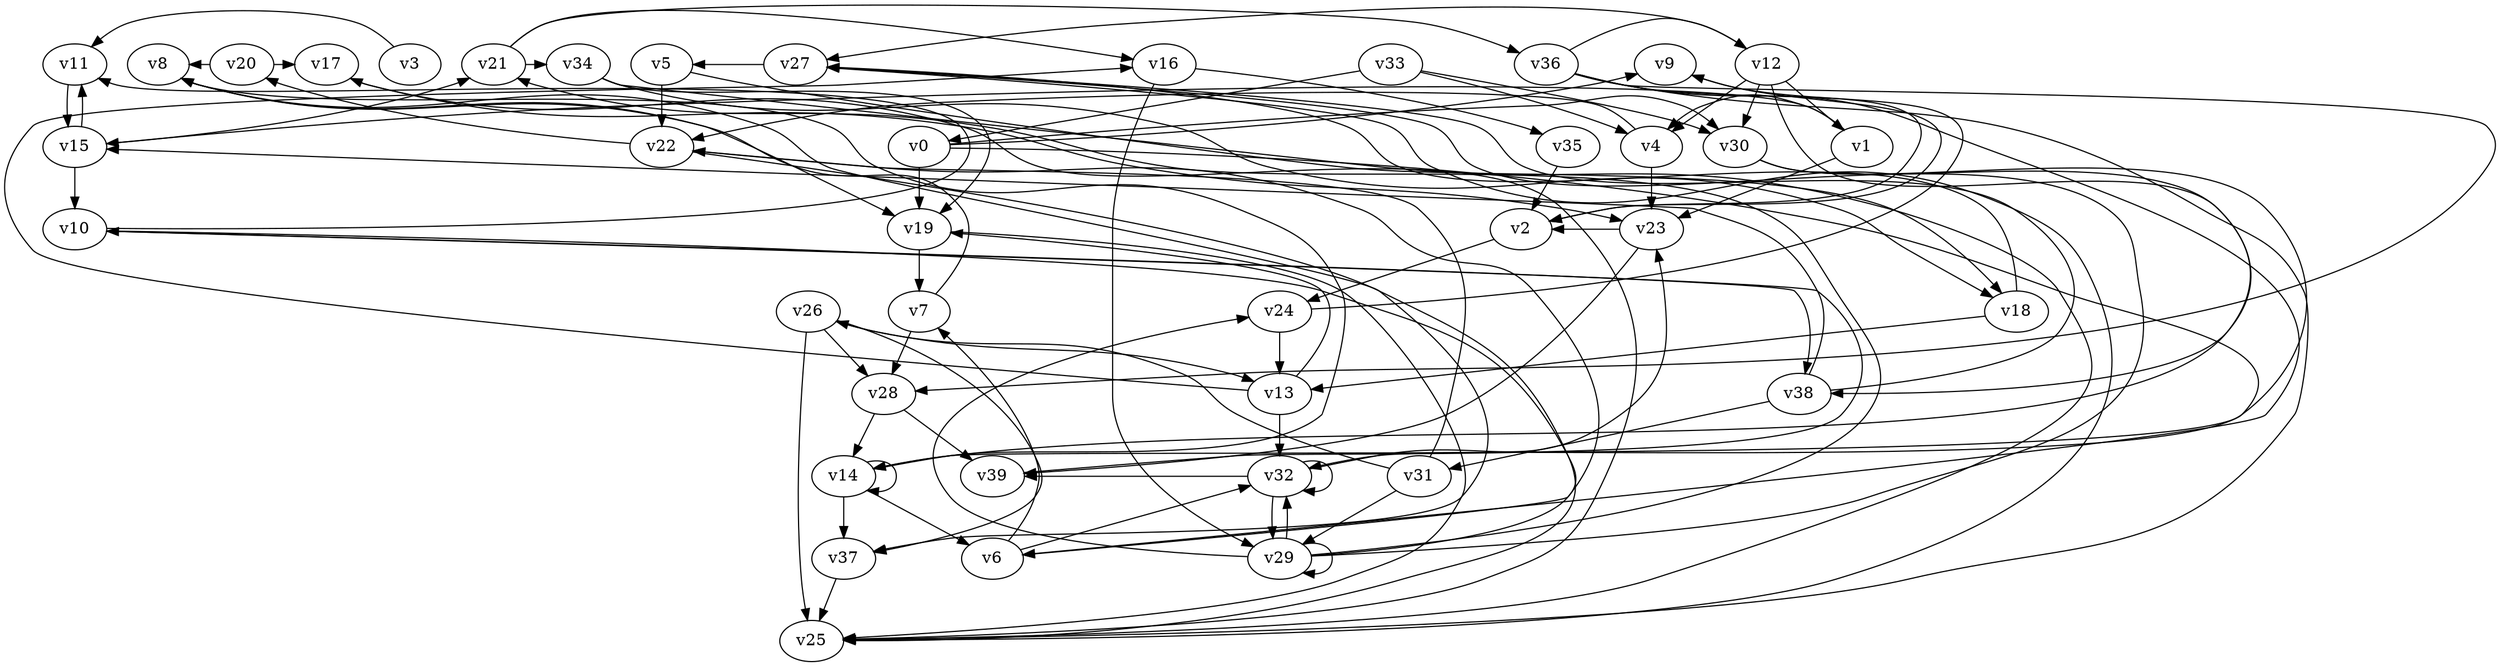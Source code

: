 // Benchmark game 48 - 40 vertices
digraph G {
    v0 [name="v0", player=1, target=1];
    v1 [name="v1", player=1];
    v2 [name="v2", player=0, target=1];
    v3 [name="v3", player=0];
    v4 [name="v4", player=0];
    v5 [name="v5", player=0];
    v6 [name="v6", player=0];
    v7 [name="v7", player=0];
    v8 [name="v8", player=1];
    v9 [name="v9", player=1];
    v10 [name="v10", player=1];
    v11 [name="v11", player=1];
    v12 [name="v12", player=0];
    v13 [name="v13", player=0];
    v14 [name="v14", player=1, target=1];
    v15 [name="v15", player=1];
    v16 [name="v16", player=1];
    v17 [name="v17", player=1];
    v18 [name="v18", player=1];
    v19 [name="v19", player=0];
    v20 [name="v20", player=0];
    v21 [name="v21", player=0];
    v22 [name="v22", player=0];
    v23 [name="v23", player=0];
    v24 [name="v24", player=1];
    v25 [name="v25", player=1];
    v26 [name="v26", player=0];
    v27 [name="v27", player=0];
    v28 [name="v28", player=0];
    v29 [name="v29", player=0];
    v30 [name="v30", player=1];
    v31 [name="v31", player=0, target=1];
    v32 [name="v32", player=1];
    v33 [name="v33", player=1];
    v34 [name="v34", player=1];
    v35 [name="v35", player=1];
    v36 [name="v36", player=1];
    v37 [name="v37", player=1];
    v38 [name="v38", player=1];
    v39 [name="v39", player=0];

    v0 -> v14 [constraint="time == 6"];
    v1 -> v15 [constraint="time == 10"];
    v2 -> v24;
    v3 -> v11 [constraint="time >= 1"];
    v4 -> v23;
    v5 -> v22;
    v6 -> v7;
    v7 -> v28;
    v8 -> v37 [constraint="time <= 16"];
    v9 -> v2 [constraint="(time % 3 == 0) || (time % 3 == 1)"];
    v10 -> v11 [constraint="time == 17"];
    v11 -> v15;
    v12 -> v1;
    v13 -> v16 [constraint="time <= 5"];
    v14 -> v8 [constraint="time == 3"];
    v15 -> v21 [constraint="time <= 14"];
    v16 -> v29;
    v17 -> v23 [constraint="time % 6 == 4"];
    v18 -> v27 [constraint="time <= 7"];
    v19 -> v7;
    v20 -> v8 [constraint="time >= 4"];
    v21 -> v34 [constraint="time == 11"];
    v22 -> v20 [constraint="time % 3 == 0"];
    v23 -> v39 [constraint="time % 6 == 2"];
    v24 -> v9 [constraint="time == 1"];
    v25 -> v17 [constraint="time <= 21"];
    v26 -> v37 [constraint="time <= 11"];
    v27 -> v5 [constraint="time >= 13"];
    v28 -> v39;
    v29 -> v32 [constraint="time == 20"];
    v30 -> v32 [constraint="time == 16"];
    v31 -> v29;
    v32 -> v23 [constraint="time % 5 == 3"];
    v33 -> v30;
    v34 -> v25 [constraint="time % 6 == 5"];
    v35 -> v2;
    v36 -> v12 [constraint="time == 7"];
    v37 -> v25;
    v38 -> v27 [constraint="time <= 23"];
    v39 -> v10 [constraint="time <= 16"];
    v16 -> v35;
    v5 -> v18 [constraint="time == 11"];
    v14 -> v37;
    v32 -> v39 [constraint="time == 14"];
    v29 -> v27 [constraint="time == 15"];
    v20 -> v17 [constraint="time == 5"];
    v28 -> v14;
    v4 -> v22 [constraint="time <= 14"];
    v32 -> v32 [constraint="time % 2 == 1"];
    v14 -> v6;
    v23 -> v2 [constraint="time % 4 == 1"];
    v21 -> v16 [constraint="time == 8"];
    v12 -> v38 [constraint="(time >= 9) && (time <= 19)"];
    v0 -> v19;
    v22 -> v25 [constraint="time <= 23"];
    v0 -> v30 [constraint="time % 3 == 1"];
    v14 -> v14 [constraint="time >= 4"];
    v30 -> v14 [constraint="time % 6 == 3"];
    v29 -> v21 [constraint="time >= 6"];
    v12 -> v27 [constraint="time >= 12"];
    v26 -> v13 [constraint="time == 17"];
    v1 -> v23;
    v8 -> v19 [constraint="time <= 5"];
    v31 -> v22 [constraint="time == 13"];
    v27 -> v25 [constraint="time >= 12"];
    v34 -> v19 [constraint="time == 0"];
    v36 -> v2 [constraint="time <= 9"];
    v21 -> v36 [constraint="time % 6 == 4"];
    v36 -> v25 [constraint="(time % 3 == 0) || (time % 5 == 1)"];
    v12 -> v30;
    v36 -> v28 [constraint="time % 4 == 0"];
    v10 -> v6 [constraint="time % 3 == 0"];
    v38 -> v31;
    v12 -> v4 [constraint="time <= 17"];
    v18 -> v13;
    v33 -> v4 [constraint="time == 11"];
    v33 -> v0;
    v26 -> v25;
    v7 -> v8 [constraint="time % 5 == 0"];
    v24 -> v13;
    v13 -> v19 [constraint="time == 15"];
    v10 -> v38 [constraint="time % 4 == 1"];
    v32 -> v29;
    v0 -> v9 [constraint="time == 12"];
    v38 -> v15 [constraint="time % 6 == 3"];
    v29 -> v29 [constraint="time % 2 == 1"];
    v29 -> v22 [constraint="time >= 12"];
    v19 -> v25 [constraint="time % 3 == 1"];
    v15 -> v11 [constraint="time <= 18"];
    v29 -> v24 [constraint="time <= 10"];
    v36 -> v6 [constraint="time == 1"];
    v15 -> v10;
    v34 -> v18 [constraint="time % 2 == 0"];
    v31 -> v26 [constraint="(time >= 6) && (time <= 16)"];
    v6 -> v32 [constraint="time >= 6"];
    v26 -> v28;
    v13 -> v32;
    v1 -> v4 [constraint="time % 5 == 3"];
}
